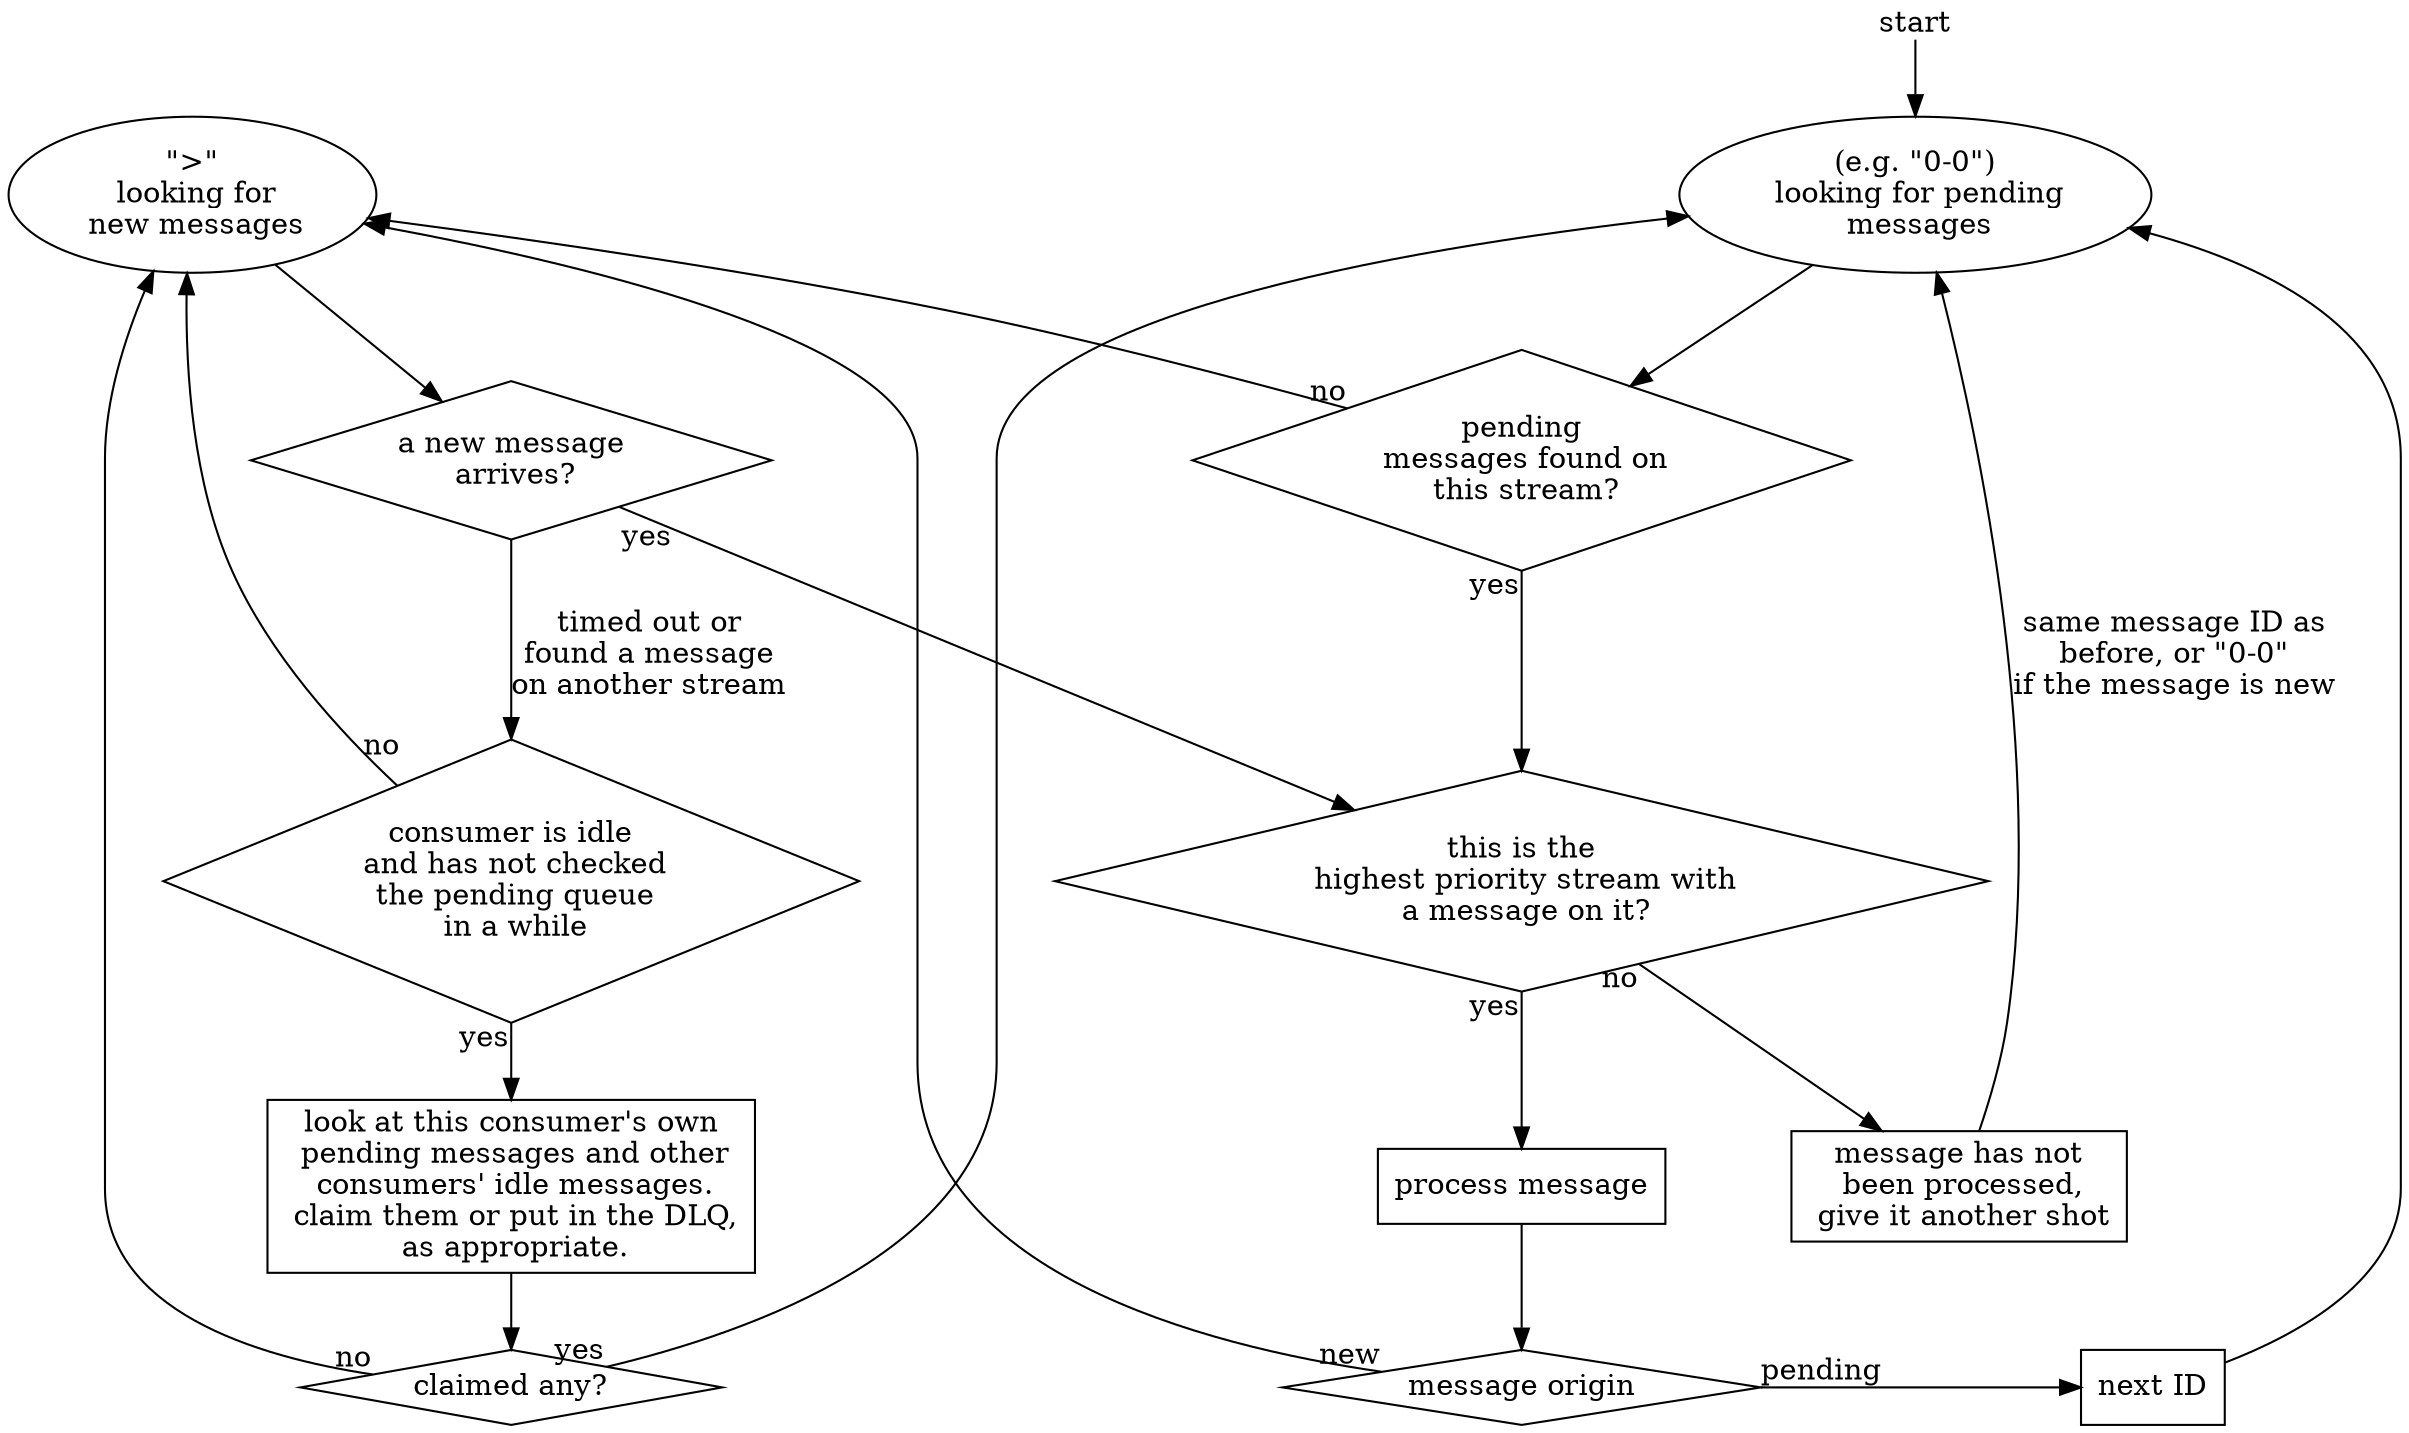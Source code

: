 digraph consumer_state {

start [shape=plain]

state_pending
[
 label =
 "(e.g. \"0-0\")
 looking for pending
 messages";
 ]

state_new
[
 label =
 "\">\"
 looking for
 new messages";
 group=vertical_align1;
 ]

{
        rank=same;
        state_pending; state_new;
}

decision_pending
[
 label =
 "pending
 messages found on
 this stream?";
 shape = diamond;
 ]

start -> state_pending
state_pending -> decision_pending

decision_process
[
 label =
 "this is the
 highest priority stream with
 a message on it?";
 shape = diamond;
 ]

process_message
[
 label =
 "process message";
 shape = rect;
 ]

not_processed
[
 label =
 "message has not
 been processed,
 give it another shot";
 shape = rect;
 ]

decision_pending -> decision_process [taillabel="yes"]
decision_pending -> state_new [taillabel="no"]

decision_process -> process_message [taillabel="yes"]
decision_process -> not_processed [taillabel="no"]

not_processed -> state_pending [label="same message ID as\nbefore, or \"0-0\"\nif the message is new"]

message_origin
[
 label =
 "message origin";
 shape = diamond;
 ]

next_id
[
 label =
 "next ID";
 shape = rect;
 ]

{
        rank=same;
        message_origin; next_id;
}

process_message -> message_origin
message_origin -> next_id [taillabel="pending"]
next_id -> state_pending

message_origin -> state_new [taillabel="new"]


new_message
[
 label =
 "a new message
 arrives?";
 shape = diamond;
 group=vertical_align1;
 ]

decision_idle
[
 label =
 "consumer is idle
 and has not checked
 the pending queue
 in a while";
 shape = diamond;
 group=vertical_align1;
 ]

check_queue
[
 label =
 "look at this consumer's own
 pending messages and other
 consumers' idle messages.
 claim them or put in the DLQ,
 as appropriate.";
 shape = rect;
 group=vertical_align1;
 ]

decision_claimed
[
 label =
 "claimed any?";
 shape = diamond;
 group=vertical_align1;
 ]

state_new -> new_message
new_message -> decision_process [taillabel="yes", labeldistance=2]
new_message -> decision_idle [label="timed out or\nfound a message\non another stream"]
decision_idle -> check_queue [taillabel="yes"]
decision_idle -> state_new [taillabel="no", labeldistance=2]
check_queue -> decision_claimed
decision_claimed -> state_pending [taillabel="yes"]
decision_claimed -> state_new [taillabel="no"]
}
